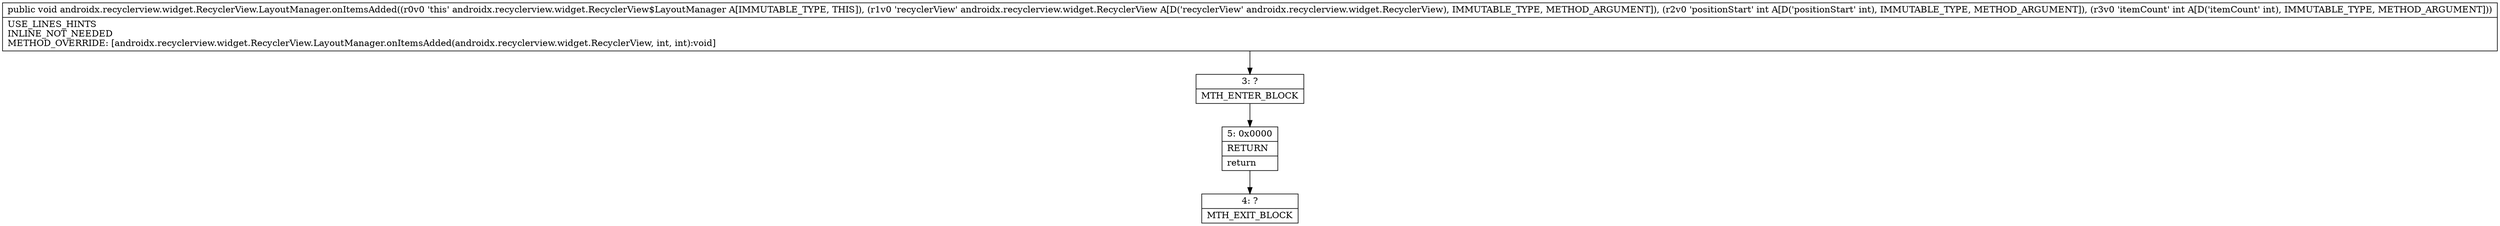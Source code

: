 digraph "CFG forandroidx.recyclerview.widget.RecyclerView.LayoutManager.onItemsAdded(Landroidx\/recyclerview\/widget\/RecyclerView;II)V" {
Node_3 [shape=record,label="{3\:\ ?|MTH_ENTER_BLOCK\l}"];
Node_5 [shape=record,label="{5\:\ 0x0000|RETURN\l|return\l}"];
Node_4 [shape=record,label="{4\:\ ?|MTH_EXIT_BLOCK\l}"];
MethodNode[shape=record,label="{public void androidx.recyclerview.widget.RecyclerView.LayoutManager.onItemsAdded((r0v0 'this' androidx.recyclerview.widget.RecyclerView$LayoutManager A[IMMUTABLE_TYPE, THIS]), (r1v0 'recyclerView' androidx.recyclerview.widget.RecyclerView A[D('recyclerView' androidx.recyclerview.widget.RecyclerView), IMMUTABLE_TYPE, METHOD_ARGUMENT]), (r2v0 'positionStart' int A[D('positionStart' int), IMMUTABLE_TYPE, METHOD_ARGUMENT]), (r3v0 'itemCount' int A[D('itemCount' int), IMMUTABLE_TYPE, METHOD_ARGUMENT]))  | USE_LINES_HINTS\lINLINE_NOT_NEEDED\lMETHOD_OVERRIDE: [androidx.recyclerview.widget.RecyclerView.LayoutManager.onItemsAdded(androidx.recyclerview.widget.RecyclerView, int, int):void]\l}"];
MethodNode -> Node_3;Node_3 -> Node_5;
Node_5 -> Node_4;
}

